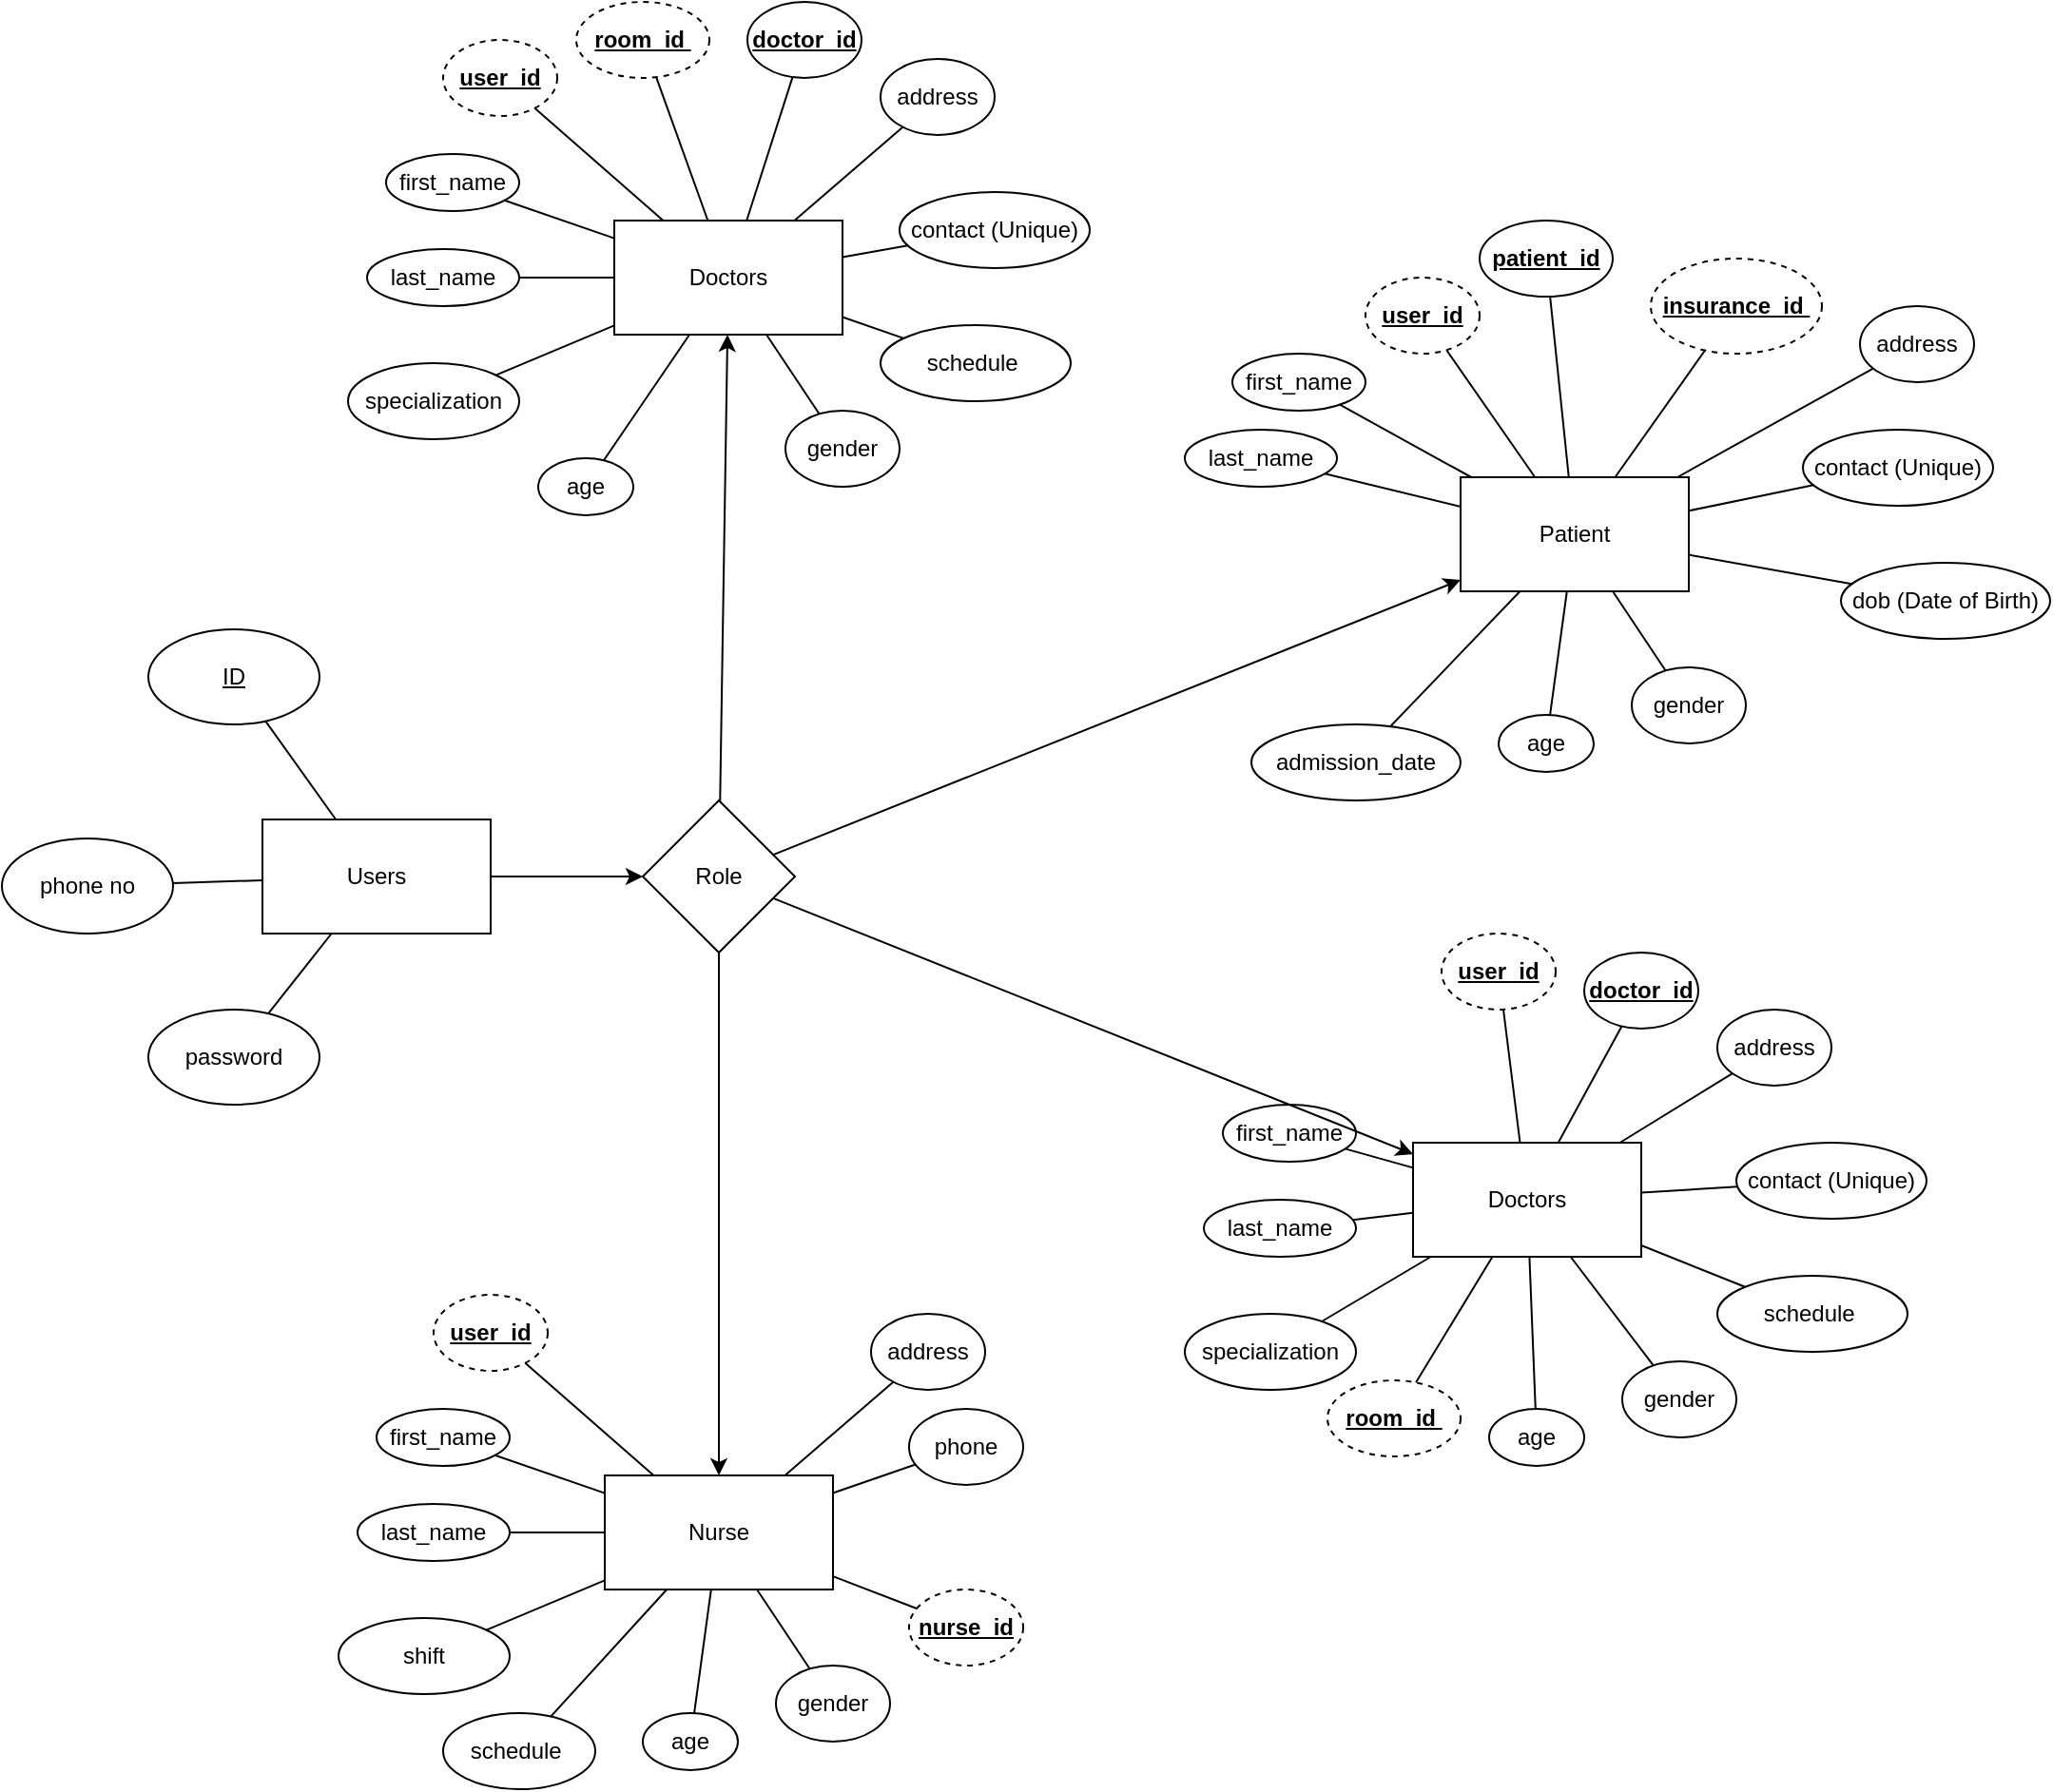 <mxfile version="24.7.17">
  <diagram id="R2lEEEUBdFMjLlhIrx00" name="Page-1">
    <mxGraphModel dx="1615" dy="723" grid="1" gridSize="10" guides="1" tooltips="1" connect="1" arrows="1" fold="1" page="1" pageScale="1" pageWidth="850" pageHeight="1100" math="0" shadow="0" extFonts="Permanent Marker^https://fonts.googleapis.com/css?family=Permanent+Marker">
      <root>
        <mxCell id="0" />
        <mxCell id="1" parent="0" />
        <mxCell id="iynb89mg0CrT0Ba88yT7-1" value="phone no" style="ellipse;whiteSpace=wrap;html=1;" vertex="1" parent="1">
          <mxGeometry x="123" y="470" width="90" height="50" as="geometry" />
        </mxCell>
        <mxCell id="iynb89mg0CrT0Ba88yT7-3" value="Users" style="rounded=0;whiteSpace=wrap;html=1;" vertex="1" parent="1">
          <mxGeometry x="260" y="460" width="120" height="60" as="geometry" />
        </mxCell>
        <mxCell id="iynb89mg0CrT0Ba88yT7-4" value="password" style="ellipse;whiteSpace=wrap;html=1;" vertex="1" parent="1">
          <mxGeometry x="200" y="560" width="90" height="50" as="geometry" />
        </mxCell>
        <mxCell id="iynb89mg0CrT0Ba88yT7-6" value="&lt;u&gt;ID&lt;/u&gt;" style="ellipse;whiteSpace=wrap;html=1;" vertex="1" parent="1">
          <mxGeometry x="200" y="360" width="90" height="50" as="geometry" />
        </mxCell>
        <mxCell id="iynb89mg0CrT0Ba88yT7-7" value="" style="endArrow=none;html=1;rounded=0;" edge="1" parent="1" source="iynb89mg0CrT0Ba88yT7-3" target="iynb89mg0CrT0Ba88yT7-6">
          <mxGeometry width="50" height="50" relative="1" as="geometry">
            <mxPoint x="370" y="520" as="sourcePoint" />
            <mxPoint x="420" y="470" as="targetPoint" />
          </mxGeometry>
        </mxCell>
        <mxCell id="iynb89mg0CrT0Ba88yT7-9" value="" style="endArrow=none;html=1;rounded=0;" edge="1" parent="1" source="iynb89mg0CrT0Ba88yT7-3" target="iynb89mg0CrT0Ba88yT7-4">
          <mxGeometry width="50" height="50" relative="1" as="geometry">
            <mxPoint x="334" y="480" as="sourcePoint" />
            <mxPoint x="328" y="430" as="targetPoint" />
          </mxGeometry>
        </mxCell>
        <mxCell id="iynb89mg0CrT0Ba88yT7-10" value="" style="endArrow=none;html=1;rounded=0;" edge="1" parent="1" source="iynb89mg0CrT0Ba88yT7-3" target="iynb89mg0CrT0Ba88yT7-1">
          <mxGeometry width="50" height="50" relative="1" as="geometry">
            <mxPoint x="344" y="490" as="sourcePoint" />
            <mxPoint x="338" y="440" as="targetPoint" />
          </mxGeometry>
        </mxCell>
        <mxCell id="iynb89mg0CrT0Ba88yT7-11" value="Role" style="rhombus;whiteSpace=wrap;html=1;" vertex="1" parent="1">
          <mxGeometry x="460" y="450" width="80" height="80" as="geometry" />
        </mxCell>
        <mxCell id="iynb89mg0CrT0Ba88yT7-12" value="Doctors" style="rounded=0;whiteSpace=wrap;html=1;" vertex="1" parent="1">
          <mxGeometry x="445" y="145" width="120" height="60" as="geometry" />
        </mxCell>
        <mxCell id="iynb89mg0CrT0Ba88yT7-13" value="&lt;span style=&quot;font-weight: 700; text-align: left; text-wrap: nowrap; text-decoration-line: underline;&quot;&gt;room_id&amp;nbsp;&lt;/span&gt;" style="ellipse;whiteSpace=wrap;html=1;strokeColor=default;dashed=1;" vertex="1" parent="1">
          <mxGeometry x="425" y="30" width="70" height="40" as="geometry" />
        </mxCell>
        <mxCell id="iynb89mg0CrT0Ba88yT7-14" value="&lt;span style=&quot;font-weight: 700; text-align: left; text-wrap: nowrap; text-decoration-line: underline;&quot;&gt;doctor_id&lt;/span&gt;" style="ellipse;whiteSpace=wrap;html=1;strokeColor=default;" vertex="1" parent="1">
          <mxGeometry x="515" y="30" width="60" height="40" as="geometry" />
        </mxCell>
        <mxCell id="iynb89mg0CrT0Ba88yT7-15" value="&lt;span style=&quot;font-weight: 700; text-align: left; text-wrap: nowrap; text-decoration-line: underline;&quot;&gt;user_id&lt;/span&gt;" style="ellipse;whiteSpace=wrap;html=1;strokeColor=default;dashed=1;" vertex="1" parent="1">
          <mxGeometry x="355" y="50" width="60" height="40" as="geometry" />
        </mxCell>
        <mxCell id="iynb89mg0CrT0Ba88yT7-16" value="&lt;span style=&quot;text-align: left; text-wrap: nowrap;&quot;&gt;first_name&lt;/span&gt;" style="ellipse;whiteSpace=wrap;html=1;" vertex="1" parent="1">
          <mxGeometry x="325" y="110" width="70" height="30" as="geometry" />
        </mxCell>
        <mxCell id="iynb89mg0CrT0Ba88yT7-17" value="&lt;span style=&quot;text-align: left; text-wrap: nowrap;&quot;&gt;last_name&lt;/span&gt;" style="ellipse;whiteSpace=wrap;html=1;" vertex="1" parent="1">
          <mxGeometry x="315" y="160" width="80" height="30" as="geometry" />
        </mxCell>
        <mxCell id="iynb89mg0CrT0Ba88yT7-18" value="&lt;span style=&quot;text-align: left; text-wrap: nowrap;&quot;&gt;specialization&lt;/span&gt;" style="ellipse;whiteSpace=wrap;html=1;" vertex="1" parent="1">
          <mxGeometry x="305" y="220" width="90" height="40" as="geometry" />
        </mxCell>
        <mxCell id="iynb89mg0CrT0Ba88yT7-19" value="&lt;span style=&quot;text-align: left; text-wrap: nowrap;&quot;&gt;age&lt;/span&gt;" style="ellipse;whiteSpace=wrap;html=1;" vertex="1" parent="1">
          <mxGeometry x="405" y="270" width="50" height="30" as="geometry" />
        </mxCell>
        <mxCell id="iynb89mg0CrT0Ba88yT7-20" value="&lt;span style=&quot;text-align: left; text-wrap: nowrap;&quot;&gt;gender&lt;/span&gt;" style="ellipse;whiteSpace=wrap;html=1;" vertex="1" parent="1">
          <mxGeometry x="535" y="245" width="60" height="40" as="geometry" />
        </mxCell>
        <mxCell id="iynb89mg0CrT0Ba88yT7-21" value="&lt;span style=&quot;text-align: left; text-wrap: nowrap;&quot;&gt;contact (Unique)&lt;/span&gt;" style="ellipse;whiteSpace=wrap;html=1;" vertex="1" parent="1">
          <mxGeometry x="595" y="130" width="100" height="40" as="geometry" />
        </mxCell>
        <mxCell id="iynb89mg0CrT0Ba88yT7-22" value="&lt;span style=&quot;text-align: left; text-wrap: nowrap;&quot;&gt;address&lt;/span&gt;" style="ellipse;whiteSpace=wrap;html=1;" vertex="1" parent="1">
          <mxGeometry x="585" y="60" width="60" height="40" as="geometry" />
        </mxCell>
        <mxCell id="iynb89mg0CrT0Ba88yT7-27" value="" style="endArrow=none;html=1;rounded=0;" edge="1" parent="1" source="iynb89mg0CrT0Ba88yT7-12" target="iynb89mg0CrT0Ba88yT7-22">
          <mxGeometry width="50" height="50" relative="1" as="geometry">
            <mxPoint x="445" y="190" as="sourcePoint" />
            <mxPoint x="495" y="140" as="targetPoint" />
          </mxGeometry>
        </mxCell>
        <mxCell id="iynb89mg0CrT0Ba88yT7-28" value="" style="endArrow=none;html=1;rounded=0;" edge="1" parent="1" source="iynb89mg0CrT0Ba88yT7-12" target="iynb89mg0CrT0Ba88yT7-21">
          <mxGeometry width="50" height="50" relative="1" as="geometry">
            <mxPoint x="565" y="143" as="sourcePoint" />
            <mxPoint x="245" y="140" as="targetPoint" />
          </mxGeometry>
        </mxCell>
        <mxCell id="iynb89mg0CrT0Ba88yT7-29" value="" style="endArrow=none;html=1;rounded=0;" edge="1" parent="1" source="iynb89mg0CrT0Ba88yT7-12" target="iynb89mg0CrT0Ba88yT7-14">
          <mxGeometry width="50" height="50" relative="1" as="geometry">
            <mxPoint x="205" y="200" as="sourcePoint" />
            <mxPoint x="255" y="150" as="targetPoint" />
          </mxGeometry>
        </mxCell>
        <mxCell id="iynb89mg0CrT0Ba88yT7-30" value="" style="endArrow=none;html=1;rounded=0;" edge="1" parent="1" source="iynb89mg0CrT0Ba88yT7-12" target="iynb89mg0CrT0Ba88yT7-13">
          <mxGeometry width="50" height="50" relative="1" as="geometry">
            <mxPoint x="215" y="210" as="sourcePoint" />
            <mxPoint x="265" y="160" as="targetPoint" />
          </mxGeometry>
        </mxCell>
        <mxCell id="iynb89mg0CrT0Ba88yT7-31" value="" style="endArrow=none;html=1;rounded=0;" edge="1" parent="1" source="iynb89mg0CrT0Ba88yT7-12" target="iynb89mg0CrT0Ba88yT7-15">
          <mxGeometry width="50" height="50" relative="1" as="geometry">
            <mxPoint x="225" y="220" as="sourcePoint" />
            <mxPoint x="275" y="170" as="targetPoint" />
          </mxGeometry>
        </mxCell>
        <mxCell id="iynb89mg0CrT0Ba88yT7-32" value="" style="endArrow=none;html=1;rounded=0;" edge="1" parent="1" source="iynb89mg0CrT0Ba88yT7-12" target="iynb89mg0CrT0Ba88yT7-16">
          <mxGeometry width="50" height="50" relative="1" as="geometry">
            <mxPoint x="235" y="230" as="sourcePoint" />
            <mxPoint x="285" y="180" as="targetPoint" />
          </mxGeometry>
        </mxCell>
        <mxCell id="iynb89mg0CrT0Ba88yT7-33" value="" style="endArrow=none;html=1;rounded=0;" edge="1" parent="1" source="iynb89mg0CrT0Ba88yT7-12" target="iynb89mg0CrT0Ba88yT7-17">
          <mxGeometry width="50" height="50" relative="1" as="geometry">
            <mxPoint x="245" y="240" as="sourcePoint" />
            <mxPoint x="385" y="169" as="targetPoint" />
          </mxGeometry>
        </mxCell>
        <mxCell id="iynb89mg0CrT0Ba88yT7-34" value="" style="endArrow=none;html=1;rounded=0;" edge="1" parent="1" source="iynb89mg0CrT0Ba88yT7-12" target="iynb89mg0CrT0Ba88yT7-18">
          <mxGeometry width="50" height="50" relative="1" as="geometry">
            <mxPoint x="255" y="250" as="sourcePoint" />
            <mxPoint x="375" y="230" as="targetPoint" />
          </mxGeometry>
        </mxCell>
        <mxCell id="iynb89mg0CrT0Ba88yT7-35" value="" style="endArrow=none;html=1;rounded=0;" edge="1" parent="1" source="iynb89mg0CrT0Ba88yT7-12" target="iynb89mg0CrT0Ba88yT7-19">
          <mxGeometry width="50" height="50" relative="1" as="geometry">
            <mxPoint x="265" y="260" as="sourcePoint" />
            <mxPoint x="315" y="210" as="targetPoint" />
          </mxGeometry>
        </mxCell>
        <mxCell id="iynb89mg0CrT0Ba88yT7-36" value="" style="endArrow=none;html=1;rounded=0;" edge="1" parent="1" source="iynb89mg0CrT0Ba88yT7-12" target="iynb89mg0CrT0Ba88yT7-20">
          <mxGeometry width="50" height="50" relative="1" as="geometry">
            <mxPoint x="555" y="210" as="sourcePoint" />
            <mxPoint x="325" y="220" as="targetPoint" />
          </mxGeometry>
        </mxCell>
        <mxCell id="iynb89mg0CrT0Ba88yT7-39" value="" style="endArrow=classic;html=1;rounded=0;" edge="1" parent="1" source="iynb89mg0CrT0Ba88yT7-3" target="iynb89mg0CrT0Ba88yT7-11">
          <mxGeometry width="50" height="50" relative="1" as="geometry">
            <mxPoint x="390" y="520" as="sourcePoint" />
            <mxPoint x="440" y="470" as="targetPoint" />
          </mxGeometry>
        </mxCell>
        <mxCell id="iynb89mg0CrT0Ba88yT7-41" value="" style="endArrow=classic;html=1;rounded=0;" edge="1" parent="1" source="iynb89mg0CrT0Ba88yT7-11" target="iynb89mg0CrT0Ba88yT7-12">
          <mxGeometry width="50" height="50" relative="1" as="geometry">
            <mxPoint x="390" y="500" as="sourcePoint" />
            <mxPoint x="460" y="500" as="targetPoint" />
            <Array as="points" />
          </mxGeometry>
        </mxCell>
        <mxCell id="iynb89mg0CrT0Ba88yT7-42" value="Patient" style="rounded=0;whiteSpace=wrap;html=1;" vertex="1" parent="1">
          <mxGeometry x="890" y="280" width="120" height="60" as="geometry" />
        </mxCell>
        <mxCell id="iynb89mg0CrT0Ba88yT7-43" value="&lt;span style=&quot;font-weight: 700; text-align: left; text-wrap: nowrap; text-decoration-line: underline;&quot;&gt;patient_id&lt;/span&gt;" style="ellipse;whiteSpace=wrap;html=1;strokeColor=default;" vertex="1" parent="1">
          <mxGeometry x="900" y="145" width="70" height="40" as="geometry" />
        </mxCell>
        <mxCell id="iynb89mg0CrT0Ba88yT7-44" value="&lt;span style=&quot;font-weight: 700; text-align: left; text-wrap: nowrap; text-decoration-line: underline;&quot;&gt;insurance_id&amp;nbsp;&lt;/span&gt;" style="ellipse;whiteSpace=wrap;html=1;strokeColor=default;dashed=1;" vertex="1" parent="1">
          <mxGeometry x="990" y="165" width="90" height="50" as="geometry" />
        </mxCell>
        <mxCell id="iynb89mg0CrT0Ba88yT7-45" value="&lt;span style=&quot;font-weight: 700; text-align: left; text-wrap: nowrap; text-decoration-line: underline;&quot;&gt;user_id&lt;/span&gt;" style="ellipse;whiteSpace=wrap;html=1;strokeColor=default;dashed=1;" vertex="1" parent="1">
          <mxGeometry x="840" y="175" width="60" height="40" as="geometry" />
        </mxCell>
        <mxCell id="iynb89mg0CrT0Ba88yT7-46" value="&lt;span style=&quot;text-align: left; text-wrap: nowrap;&quot;&gt;first_name&lt;/span&gt;" style="ellipse;whiteSpace=wrap;html=1;" vertex="1" parent="1">
          <mxGeometry x="770" y="215" width="70" height="30" as="geometry" />
        </mxCell>
        <mxCell id="iynb89mg0CrT0Ba88yT7-47" value="&lt;span style=&quot;text-align: left; text-wrap: nowrap;&quot;&gt;last_name&lt;/span&gt;" style="ellipse;whiteSpace=wrap;html=1;" vertex="1" parent="1">
          <mxGeometry x="745" y="255" width="80" height="30" as="geometry" />
        </mxCell>
        <mxCell id="iynb89mg0CrT0Ba88yT7-48" value="&lt;span style=&quot;text-align: left; text-wrap: nowrap;&quot;&gt;dob (Date of Birth)&lt;/span&gt;" style="ellipse;whiteSpace=wrap;html=1;" vertex="1" parent="1">
          <mxGeometry x="1090" y="325" width="110" height="40" as="geometry" />
        </mxCell>
        <mxCell id="iynb89mg0CrT0Ba88yT7-49" value="&lt;span style=&quot;text-align: left; text-wrap: nowrap;&quot;&gt;age&lt;/span&gt;" style="ellipse;whiteSpace=wrap;html=1;" vertex="1" parent="1">
          <mxGeometry x="910" y="405" width="50" height="30" as="geometry" />
        </mxCell>
        <mxCell id="iynb89mg0CrT0Ba88yT7-50" value="&lt;span style=&quot;text-align: left; text-wrap: nowrap;&quot;&gt;gender&lt;/span&gt;" style="ellipse;whiteSpace=wrap;html=1;" vertex="1" parent="1">
          <mxGeometry x="980" y="380" width="60" height="40" as="geometry" />
        </mxCell>
        <mxCell id="iynb89mg0CrT0Ba88yT7-51" value="&lt;span style=&quot;text-align: left; text-wrap: nowrap;&quot;&gt;contact (Unique)&lt;/span&gt;" style="ellipse;whiteSpace=wrap;html=1;" vertex="1" parent="1">
          <mxGeometry x="1070" y="255" width="100" height="40" as="geometry" />
        </mxCell>
        <mxCell id="iynb89mg0CrT0Ba88yT7-52" value="&lt;span style=&quot;text-align: left; text-wrap: nowrap;&quot;&gt;address&lt;/span&gt;" style="ellipse;whiteSpace=wrap;html=1;" vertex="1" parent="1">
          <mxGeometry x="1100" y="190" width="60" height="40" as="geometry" />
        </mxCell>
        <mxCell id="iynb89mg0CrT0Ba88yT7-53" value="" style="endArrow=none;html=1;rounded=0;" edge="1" parent="1" source="iynb89mg0CrT0Ba88yT7-42" target="iynb89mg0CrT0Ba88yT7-52">
          <mxGeometry width="50" height="50" relative="1" as="geometry">
            <mxPoint x="890" y="325" as="sourcePoint" />
            <mxPoint x="940" y="275" as="targetPoint" />
          </mxGeometry>
        </mxCell>
        <mxCell id="iynb89mg0CrT0Ba88yT7-54" value="" style="endArrow=none;html=1;rounded=0;" edge="1" parent="1" source="iynb89mg0CrT0Ba88yT7-42" target="iynb89mg0CrT0Ba88yT7-51">
          <mxGeometry width="50" height="50" relative="1" as="geometry">
            <mxPoint x="1010" y="278" as="sourcePoint" />
            <mxPoint x="1059.951" y="276.974" as="targetPoint" />
          </mxGeometry>
        </mxCell>
        <mxCell id="iynb89mg0CrT0Ba88yT7-55" value="" style="endArrow=none;html=1;rounded=0;" edge="1" parent="1" source="iynb89mg0CrT0Ba88yT7-42" target="iynb89mg0CrT0Ba88yT7-44">
          <mxGeometry width="50" height="50" relative="1" as="geometry">
            <mxPoint x="650" y="335" as="sourcePoint" />
            <mxPoint x="700" y="285" as="targetPoint" />
          </mxGeometry>
        </mxCell>
        <mxCell id="iynb89mg0CrT0Ba88yT7-56" value="" style="endArrow=none;html=1;rounded=0;" edge="1" parent="1" source="iynb89mg0CrT0Ba88yT7-42" target="iynb89mg0CrT0Ba88yT7-43">
          <mxGeometry width="50" height="50" relative="1" as="geometry">
            <mxPoint x="660" y="345" as="sourcePoint" />
            <mxPoint x="710" y="295" as="targetPoint" />
          </mxGeometry>
        </mxCell>
        <mxCell id="iynb89mg0CrT0Ba88yT7-57" value="" style="endArrow=none;html=1;rounded=0;" edge="1" parent="1" source="iynb89mg0CrT0Ba88yT7-42" target="iynb89mg0CrT0Ba88yT7-45">
          <mxGeometry width="50" height="50" relative="1" as="geometry">
            <mxPoint x="670" y="355" as="sourcePoint" />
            <mxPoint x="720" y="305" as="targetPoint" />
          </mxGeometry>
        </mxCell>
        <mxCell id="iynb89mg0CrT0Ba88yT7-58" value="" style="endArrow=none;html=1;rounded=0;" edge="1" parent="1" source="iynb89mg0CrT0Ba88yT7-42" target="iynb89mg0CrT0Ba88yT7-46">
          <mxGeometry width="50" height="50" relative="1" as="geometry">
            <mxPoint x="680" y="365" as="sourcePoint" />
            <mxPoint x="730" y="315" as="targetPoint" />
          </mxGeometry>
        </mxCell>
        <mxCell id="iynb89mg0CrT0Ba88yT7-59" value="" style="endArrow=none;html=1;rounded=0;" edge="1" parent="1" source="iynb89mg0CrT0Ba88yT7-42" target="iynb89mg0CrT0Ba88yT7-47">
          <mxGeometry width="50" height="50" relative="1" as="geometry">
            <mxPoint x="690" y="375" as="sourcePoint" />
            <mxPoint x="830" y="304" as="targetPoint" />
          </mxGeometry>
        </mxCell>
        <mxCell id="iynb89mg0CrT0Ba88yT7-60" value="" style="endArrow=none;html=1;rounded=0;" edge="1" parent="1" source="iynb89mg0CrT0Ba88yT7-42" target="iynb89mg0CrT0Ba88yT7-48">
          <mxGeometry width="50" height="50" relative="1" as="geometry">
            <mxPoint x="700" y="385" as="sourcePoint" />
            <mxPoint x="820" y="365" as="targetPoint" />
          </mxGeometry>
        </mxCell>
        <mxCell id="iynb89mg0CrT0Ba88yT7-61" value="" style="endArrow=none;html=1;rounded=0;" edge="1" parent="1" source="iynb89mg0CrT0Ba88yT7-42" target="iynb89mg0CrT0Ba88yT7-49">
          <mxGeometry width="50" height="50" relative="1" as="geometry">
            <mxPoint x="710" y="395" as="sourcePoint" />
            <mxPoint x="760" y="345" as="targetPoint" />
          </mxGeometry>
        </mxCell>
        <mxCell id="iynb89mg0CrT0Ba88yT7-62" value="" style="endArrow=none;html=1;rounded=0;" edge="1" parent="1" source="iynb89mg0CrT0Ba88yT7-42" target="iynb89mg0CrT0Ba88yT7-50">
          <mxGeometry width="50" height="50" relative="1" as="geometry">
            <mxPoint x="1000" y="345" as="sourcePoint" />
            <mxPoint x="770" y="355" as="targetPoint" />
          </mxGeometry>
        </mxCell>
        <mxCell id="iynb89mg0CrT0Ba88yT7-63" value="Nurse" style="rounded=0;whiteSpace=wrap;html=1;" vertex="1" parent="1">
          <mxGeometry x="440" y="805" width="120" height="60" as="geometry" />
        </mxCell>
        <mxCell id="iynb89mg0CrT0Ba88yT7-65" value="&lt;span style=&quot;font-weight: 700; text-align: left; text-wrap: nowrap; text-decoration-line: underline;&quot;&gt;nurse_id&lt;/span&gt;" style="ellipse;whiteSpace=wrap;html=1;strokeColor=default;dashed=1;" vertex="1" parent="1">
          <mxGeometry x="600" y="865" width="60" height="40" as="geometry" />
        </mxCell>
        <mxCell id="iynb89mg0CrT0Ba88yT7-66" value="&lt;span style=&quot;font-weight: 700; text-align: left; text-wrap: nowrap; text-decoration-line: underline;&quot;&gt;user_id&lt;/span&gt;" style="ellipse;whiteSpace=wrap;html=1;strokeColor=default;dashed=1;" vertex="1" parent="1">
          <mxGeometry x="350" y="710" width="60" height="40" as="geometry" />
        </mxCell>
        <mxCell id="iynb89mg0CrT0Ba88yT7-67" value="&lt;span style=&quot;text-align: left; text-wrap: nowrap;&quot;&gt;first_name&lt;/span&gt;" style="ellipse;whiteSpace=wrap;html=1;" vertex="1" parent="1">
          <mxGeometry x="320" y="770" width="70" height="30" as="geometry" />
        </mxCell>
        <mxCell id="iynb89mg0CrT0Ba88yT7-68" value="&lt;span style=&quot;text-align: left; text-wrap: nowrap;&quot;&gt;last_name&lt;/span&gt;" style="ellipse;whiteSpace=wrap;html=1;" vertex="1" parent="1">
          <mxGeometry x="310" y="820" width="80" height="30" as="geometry" />
        </mxCell>
        <mxCell id="iynb89mg0CrT0Ba88yT7-69" value="&lt;span style=&quot;text-align: left; text-wrap: nowrap;&quot;&gt;shift&lt;/span&gt;" style="ellipse;whiteSpace=wrap;html=1;" vertex="1" parent="1">
          <mxGeometry x="300" y="880" width="90" height="40" as="geometry" />
        </mxCell>
        <mxCell id="iynb89mg0CrT0Ba88yT7-70" value="&lt;span style=&quot;text-align: left; text-wrap: nowrap;&quot;&gt;age&lt;/span&gt;" style="ellipse;whiteSpace=wrap;html=1;" vertex="1" parent="1">
          <mxGeometry x="460" y="930" width="50" height="30" as="geometry" />
        </mxCell>
        <mxCell id="iynb89mg0CrT0Ba88yT7-71" value="&lt;span style=&quot;text-align: left; text-wrap: nowrap;&quot;&gt;gender&lt;/span&gt;" style="ellipse;whiteSpace=wrap;html=1;" vertex="1" parent="1">
          <mxGeometry x="530" y="905" width="60" height="40" as="geometry" />
        </mxCell>
        <mxCell id="iynb89mg0CrT0Ba88yT7-72" value="&lt;span style=&quot;text-align: left; text-wrap: nowrap;&quot;&gt;phone&lt;/span&gt;" style="ellipse;whiteSpace=wrap;html=1;" vertex="1" parent="1">
          <mxGeometry x="600" y="770" width="60" height="40" as="geometry" />
        </mxCell>
        <mxCell id="iynb89mg0CrT0Ba88yT7-73" value="&lt;span style=&quot;text-align: left; text-wrap: nowrap;&quot;&gt;address&lt;/span&gt;" style="ellipse;whiteSpace=wrap;html=1;" vertex="1" parent="1">
          <mxGeometry x="580" y="720" width="60" height="40" as="geometry" />
        </mxCell>
        <mxCell id="iynb89mg0CrT0Ba88yT7-74" value="" style="endArrow=none;html=1;rounded=0;" edge="1" parent="1" source="iynb89mg0CrT0Ba88yT7-63" target="iynb89mg0CrT0Ba88yT7-73">
          <mxGeometry width="50" height="50" relative="1" as="geometry">
            <mxPoint x="440" y="850" as="sourcePoint" />
            <mxPoint x="490" y="800" as="targetPoint" />
          </mxGeometry>
        </mxCell>
        <mxCell id="iynb89mg0CrT0Ba88yT7-75" value="" style="endArrow=none;html=1;rounded=0;" edge="1" parent="1" source="iynb89mg0CrT0Ba88yT7-63" target="iynb89mg0CrT0Ba88yT7-72">
          <mxGeometry width="50" height="50" relative="1" as="geometry">
            <mxPoint x="560" y="803" as="sourcePoint" />
            <mxPoint x="240" y="800" as="targetPoint" />
          </mxGeometry>
        </mxCell>
        <mxCell id="iynb89mg0CrT0Ba88yT7-76" value="" style="endArrow=none;html=1;rounded=0;" edge="1" parent="1" source="iynb89mg0CrT0Ba88yT7-63" target="iynb89mg0CrT0Ba88yT7-65">
          <mxGeometry width="50" height="50" relative="1" as="geometry">
            <mxPoint x="200" y="860" as="sourcePoint" />
            <mxPoint x="250" y="810" as="targetPoint" />
          </mxGeometry>
        </mxCell>
        <mxCell id="iynb89mg0CrT0Ba88yT7-77" value="" style="endArrow=none;html=1;rounded=0;" edge="1" parent="1" source="iynb89mg0CrT0Ba88yT7-63" target="iynb89mg0CrT0Ba88yT7-98">
          <mxGeometry width="50" height="50" relative="1" as="geometry">
            <mxPoint x="210" y="870" as="sourcePoint" />
            <mxPoint x="462" y="730" as="targetPoint" />
          </mxGeometry>
        </mxCell>
        <mxCell id="iynb89mg0CrT0Ba88yT7-78" value="" style="endArrow=none;html=1;rounded=0;" edge="1" parent="1" source="iynb89mg0CrT0Ba88yT7-63" target="iynb89mg0CrT0Ba88yT7-66">
          <mxGeometry width="50" height="50" relative="1" as="geometry">
            <mxPoint x="220" y="880" as="sourcePoint" />
            <mxPoint x="270" y="830" as="targetPoint" />
          </mxGeometry>
        </mxCell>
        <mxCell id="iynb89mg0CrT0Ba88yT7-79" value="" style="endArrow=none;html=1;rounded=0;" edge="1" parent="1" source="iynb89mg0CrT0Ba88yT7-63" target="iynb89mg0CrT0Ba88yT7-67">
          <mxGeometry width="50" height="50" relative="1" as="geometry">
            <mxPoint x="230" y="890" as="sourcePoint" />
            <mxPoint x="280" y="840" as="targetPoint" />
          </mxGeometry>
        </mxCell>
        <mxCell id="iynb89mg0CrT0Ba88yT7-80" value="" style="endArrow=none;html=1;rounded=0;" edge="1" parent="1" source="iynb89mg0CrT0Ba88yT7-63" target="iynb89mg0CrT0Ba88yT7-68">
          <mxGeometry width="50" height="50" relative="1" as="geometry">
            <mxPoint x="240" y="900" as="sourcePoint" />
            <mxPoint x="380" y="829" as="targetPoint" />
          </mxGeometry>
        </mxCell>
        <mxCell id="iynb89mg0CrT0Ba88yT7-81" value="" style="endArrow=none;html=1;rounded=0;" edge="1" parent="1" source="iynb89mg0CrT0Ba88yT7-63" target="iynb89mg0CrT0Ba88yT7-69">
          <mxGeometry width="50" height="50" relative="1" as="geometry">
            <mxPoint x="250" y="910" as="sourcePoint" />
            <mxPoint x="370" y="890" as="targetPoint" />
          </mxGeometry>
        </mxCell>
        <mxCell id="iynb89mg0CrT0Ba88yT7-82" value="" style="endArrow=none;html=1;rounded=0;" edge="1" parent="1" source="iynb89mg0CrT0Ba88yT7-63" target="iynb89mg0CrT0Ba88yT7-70">
          <mxGeometry width="50" height="50" relative="1" as="geometry">
            <mxPoint x="260" y="920" as="sourcePoint" />
            <mxPoint x="310" y="870" as="targetPoint" />
          </mxGeometry>
        </mxCell>
        <mxCell id="iynb89mg0CrT0Ba88yT7-83" value="" style="endArrow=none;html=1;rounded=0;" edge="1" parent="1" source="iynb89mg0CrT0Ba88yT7-63" target="iynb89mg0CrT0Ba88yT7-71">
          <mxGeometry width="50" height="50" relative="1" as="geometry">
            <mxPoint x="550" y="870" as="sourcePoint" />
            <mxPoint x="320" y="880" as="targetPoint" />
          </mxGeometry>
        </mxCell>
        <mxCell id="iynb89mg0CrT0Ba88yT7-84" value="&lt;span style=&quot;text-align: left; text-wrap: nowrap;&quot;&gt;admission_date&lt;/span&gt;" style="ellipse;whiteSpace=wrap;html=1;" vertex="1" parent="1">
          <mxGeometry x="780" y="410" width="110" height="40" as="geometry" />
        </mxCell>
        <mxCell id="iynb89mg0CrT0Ba88yT7-86" value="&lt;span style=&quot;text-align: left; text-wrap: nowrap;&quot;&gt;schedule&amp;nbsp;&lt;/span&gt;" style="ellipse;whiteSpace=wrap;html=1;" vertex="1" parent="1">
          <mxGeometry x="585" y="200" width="100" height="40" as="geometry" />
        </mxCell>
        <mxCell id="iynb89mg0CrT0Ba88yT7-87" value="" style="endArrow=none;html=1;rounded=0;" edge="1" parent="1" source="iynb89mg0CrT0Ba88yT7-12" target="iynb89mg0CrT0Ba88yT7-86">
          <mxGeometry width="50" height="50" relative="1" as="geometry">
            <mxPoint x="205" y="85" as="sourcePoint" />
            <mxPoint x="255" y="35" as="targetPoint" />
          </mxGeometry>
        </mxCell>
        <mxCell id="iynb89mg0CrT0Ba88yT7-98" value="&lt;span style=&quot;text-align: left; text-wrap: nowrap;&quot;&gt;schedule&amp;nbsp;&lt;/span&gt;" style="ellipse;whiteSpace=wrap;html=1;" vertex="1" parent="1">
          <mxGeometry x="355" y="930" width="80" height="40" as="geometry" />
        </mxCell>
        <mxCell id="iynb89mg0CrT0Ba88yT7-106" value="" style="endArrow=none;html=1;rounded=0;" edge="1" parent="1" source="iynb89mg0CrT0Ba88yT7-84" target="iynb89mg0CrT0Ba88yT7-42">
          <mxGeometry width="50" height="50" relative="1" as="geometry">
            <mxPoint x="570" y="355" as="sourcePoint" />
            <mxPoint x="620" y="305" as="targetPoint" />
          </mxGeometry>
        </mxCell>
        <mxCell id="iynb89mg0CrT0Ba88yT7-107" value="Doctors" style="rounded=0;whiteSpace=wrap;html=1;" vertex="1" parent="1">
          <mxGeometry x="865" y="630" width="120" height="60" as="geometry" />
        </mxCell>
        <mxCell id="iynb89mg0CrT0Ba88yT7-108" value="&lt;span style=&quot;font-weight: 700; text-align: left; text-wrap: nowrap; text-decoration-line: underline;&quot;&gt;room_id&amp;nbsp;&lt;/span&gt;" style="ellipse;whiteSpace=wrap;html=1;strokeColor=default;dashed=1;" vertex="1" parent="1">
          <mxGeometry x="820" y="755" width="70" height="40" as="geometry" />
        </mxCell>
        <mxCell id="iynb89mg0CrT0Ba88yT7-109" value="&lt;span style=&quot;font-weight: 700; text-align: left; text-wrap: nowrap; text-decoration-line: underline;&quot;&gt;doctor_id&lt;/span&gt;" style="ellipse;whiteSpace=wrap;html=1;strokeColor=default;" vertex="1" parent="1">
          <mxGeometry x="955" y="530" width="60" height="40" as="geometry" />
        </mxCell>
        <mxCell id="iynb89mg0CrT0Ba88yT7-110" value="&lt;span style=&quot;font-weight: 700; text-align: left; text-wrap: nowrap; text-decoration-line: underline;&quot;&gt;user_id&lt;/span&gt;" style="ellipse;whiteSpace=wrap;html=1;strokeColor=default;dashed=1;" vertex="1" parent="1">
          <mxGeometry x="880" y="520" width="60" height="40" as="geometry" />
        </mxCell>
        <mxCell id="iynb89mg0CrT0Ba88yT7-111" value="&lt;span style=&quot;text-align: left; text-wrap: nowrap;&quot;&gt;first_name&lt;/span&gt;" style="ellipse;whiteSpace=wrap;html=1;" vertex="1" parent="1">
          <mxGeometry x="765" y="610" width="70" height="30" as="geometry" />
        </mxCell>
        <mxCell id="iynb89mg0CrT0Ba88yT7-112" value="&lt;span style=&quot;text-align: left; text-wrap: nowrap;&quot;&gt;last_name&lt;/span&gt;" style="ellipse;whiteSpace=wrap;html=1;" vertex="1" parent="1">
          <mxGeometry x="755" y="660" width="80" height="30" as="geometry" />
        </mxCell>
        <mxCell id="iynb89mg0CrT0Ba88yT7-113" value="&lt;span style=&quot;text-align: left; text-wrap: nowrap;&quot;&gt;specialization&lt;/span&gt;" style="ellipse;whiteSpace=wrap;html=1;" vertex="1" parent="1">
          <mxGeometry x="745" y="720" width="90" height="40" as="geometry" />
        </mxCell>
        <mxCell id="iynb89mg0CrT0Ba88yT7-114" value="&lt;span style=&quot;text-align: left; text-wrap: nowrap;&quot;&gt;age&lt;/span&gt;" style="ellipse;whiteSpace=wrap;html=1;" vertex="1" parent="1">
          <mxGeometry x="905" y="770" width="50" height="30" as="geometry" />
        </mxCell>
        <mxCell id="iynb89mg0CrT0Ba88yT7-115" value="&lt;span style=&quot;text-align: left; text-wrap: nowrap;&quot;&gt;gender&lt;/span&gt;" style="ellipse;whiteSpace=wrap;html=1;" vertex="1" parent="1">
          <mxGeometry x="975" y="745" width="60" height="40" as="geometry" />
        </mxCell>
        <mxCell id="iynb89mg0CrT0Ba88yT7-116" value="&lt;span style=&quot;text-align: left; text-wrap: nowrap;&quot;&gt;contact (Unique)&lt;/span&gt;" style="ellipse;whiteSpace=wrap;html=1;" vertex="1" parent="1">
          <mxGeometry x="1035" y="630" width="100" height="40" as="geometry" />
        </mxCell>
        <mxCell id="iynb89mg0CrT0Ba88yT7-117" value="&lt;span style=&quot;text-align: left; text-wrap: nowrap;&quot;&gt;address&lt;/span&gt;" style="ellipse;whiteSpace=wrap;html=1;" vertex="1" parent="1">
          <mxGeometry x="1025" y="560" width="60" height="40" as="geometry" />
        </mxCell>
        <mxCell id="iynb89mg0CrT0Ba88yT7-118" value="" style="endArrow=none;html=1;rounded=0;" edge="1" parent="1" source="iynb89mg0CrT0Ba88yT7-107" target="iynb89mg0CrT0Ba88yT7-117">
          <mxGeometry width="50" height="50" relative="1" as="geometry">
            <mxPoint x="885" y="690" as="sourcePoint" />
            <mxPoint x="935" y="640" as="targetPoint" />
          </mxGeometry>
        </mxCell>
        <mxCell id="iynb89mg0CrT0Ba88yT7-119" value="" style="endArrow=none;html=1;rounded=0;" edge="1" parent="1" source="iynb89mg0CrT0Ba88yT7-107" target="iynb89mg0CrT0Ba88yT7-116">
          <mxGeometry width="50" height="50" relative="1" as="geometry">
            <mxPoint x="1005" y="643" as="sourcePoint" />
            <mxPoint x="685" y="640" as="targetPoint" />
          </mxGeometry>
        </mxCell>
        <mxCell id="iynb89mg0CrT0Ba88yT7-120" value="" style="endArrow=none;html=1;rounded=0;" edge="1" parent="1" source="iynb89mg0CrT0Ba88yT7-107" target="iynb89mg0CrT0Ba88yT7-109">
          <mxGeometry width="50" height="50" relative="1" as="geometry">
            <mxPoint x="645" y="700" as="sourcePoint" />
            <mxPoint x="695" y="650" as="targetPoint" />
          </mxGeometry>
        </mxCell>
        <mxCell id="iynb89mg0CrT0Ba88yT7-121" value="" style="endArrow=none;html=1;rounded=0;" edge="1" parent="1" source="iynb89mg0CrT0Ba88yT7-107" target="iynb89mg0CrT0Ba88yT7-108">
          <mxGeometry width="50" height="50" relative="1" as="geometry">
            <mxPoint x="655" y="710" as="sourcePoint" />
            <mxPoint x="705" y="660" as="targetPoint" />
          </mxGeometry>
        </mxCell>
        <mxCell id="iynb89mg0CrT0Ba88yT7-122" value="" style="endArrow=none;html=1;rounded=0;" edge="1" parent="1" source="iynb89mg0CrT0Ba88yT7-107" target="iynb89mg0CrT0Ba88yT7-110">
          <mxGeometry width="50" height="50" relative="1" as="geometry">
            <mxPoint x="665" y="720" as="sourcePoint" />
            <mxPoint x="715" y="670" as="targetPoint" />
          </mxGeometry>
        </mxCell>
        <mxCell id="iynb89mg0CrT0Ba88yT7-123" value="" style="endArrow=none;html=1;rounded=0;" edge="1" parent="1" source="iynb89mg0CrT0Ba88yT7-107" target="iynb89mg0CrT0Ba88yT7-111">
          <mxGeometry width="50" height="50" relative="1" as="geometry">
            <mxPoint x="675" y="730" as="sourcePoint" />
            <mxPoint x="725" y="680" as="targetPoint" />
          </mxGeometry>
        </mxCell>
        <mxCell id="iynb89mg0CrT0Ba88yT7-124" value="" style="endArrow=none;html=1;rounded=0;" edge="1" parent="1" source="iynb89mg0CrT0Ba88yT7-107" target="iynb89mg0CrT0Ba88yT7-112">
          <mxGeometry width="50" height="50" relative="1" as="geometry">
            <mxPoint x="685" y="740" as="sourcePoint" />
            <mxPoint x="825" y="669" as="targetPoint" />
          </mxGeometry>
        </mxCell>
        <mxCell id="iynb89mg0CrT0Ba88yT7-125" value="" style="endArrow=none;html=1;rounded=0;" edge="1" parent="1" source="iynb89mg0CrT0Ba88yT7-107" target="iynb89mg0CrT0Ba88yT7-113">
          <mxGeometry width="50" height="50" relative="1" as="geometry">
            <mxPoint x="695" y="750" as="sourcePoint" />
            <mxPoint x="815" y="730" as="targetPoint" />
          </mxGeometry>
        </mxCell>
        <mxCell id="iynb89mg0CrT0Ba88yT7-126" value="" style="endArrow=none;html=1;rounded=0;" edge="1" parent="1" source="iynb89mg0CrT0Ba88yT7-107" target="iynb89mg0CrT0Ba88yT7-114">
          <mxGeometry width="50" height="50" relative="1" as="geometry">
            <mxPoint x="705" y="760" as="sourcePoint" />
            <mxPoint x="755" y="710" as="targetPoint" />
          </mxGeometry>
        </mxCell>
        <mxCell id="iynb89mg0CrT0Ba88yT7-127" value="" style="endArrow=none;html=1;rounded=0;" edge="1" parent="1" source="iynb89mg0CrT0Ba88yT7-107" target="iynb89mg0CrT0Ba88yT7-115">
          <mxGeometry width="50" height="50" relative="1" as="geometry">
            <mxPoint x="995" y="710" as="sourcePoint" />
            <mxPoint x="765" y="720" as="targetPoint" />
          </mxGeometry>
        </mxCell>
        <mxCell id="iynb89mg0CrT0Ba88yT7-128" value="&lt;span style=&quot;text-align: left; text-wrap: nowrap;&quot;&gt;schedule&amp;nbsp;&lt;/span&gt;" style="ellipse;whiteSpace=wrap;html=1;" vertex="1" parent="1">
          <mxGeometry x="1025" y="700" width="100" height="40" as="geometry" />
        </mxCell>
        <mxCell id="iynb89mg0CrT0Ba88yT7-129" value="" style="endArrow=none;html=1;rounded=0;" edge="1" parent="1" source="iynb89mg0CrT0Ba88yT7-107" target="iynb89mg0CrT0Ba88yT7-128">
          <mxGeometry width="50" height="50" relative="1" as="geometry">
            <mxPoint x="645" y="585" as="sourcePoint" />
            <mxPoint x="695" y="535" as="targetPoint" />
          </mxGeometry>
        </mxCell>
        <mxCell id="iynb89mg0CrT0Ba88yT7-133" value="" style="endArrow=classic;html=1;rounded=0;" edge="1" parent="1" source="iynb89mg0CrT0Ba88yT7-11" target="iynb89mg0CrT0Ba88yT7-63">
          <mxGeometry width="50" height="50" relative="1" as="geometry">
            <mxPoint x="620" y="630" as="sourcePoint" />
            <mxPoint x="670" y="580" as="targetPoint" />
          </mxGeometry>
        </mxCell>
        <mxCell id="iynb89mg0CrT0Ba88yT7-135" value="" style="endArrow=classic;html=1;rounded=0;" edge="1" parent="1" source="iynb89mg0CrT0Ba88yT7-11" target="iynb89mg0CrT0Ba88yT7-107">
          <mxGeometry width="50" height="50" relative="1" as="geometry">
            <mxPoint x="620" y="440" as="sourcePoint" />
            <mxPoint x="670" y="390" as="targetPoint" />
          </mxGeometry>
        </mxCell>
        <mxCell id="iynb89mg0CrT0Ba88yT7-136" value="" style="endArrow=classic;html=1;rounded=0;" edge="1" parent="1" source="iynb89mg0CrT0Ba88yT7-11" target="iynb89mg0CrT0Ba88yT7-42">
          <mxGeometry width="50" height="50" relative="1" as="geometry">
            <mxPoint x="630" y="450" as="sourcePoint" />
            <mxPoint x="680" y="400" as="targetPoint" />
          </mxGeometry>
        </mxCell>
      </root>
    </mxGraphModel>
  </diagram>
</mxfile>
